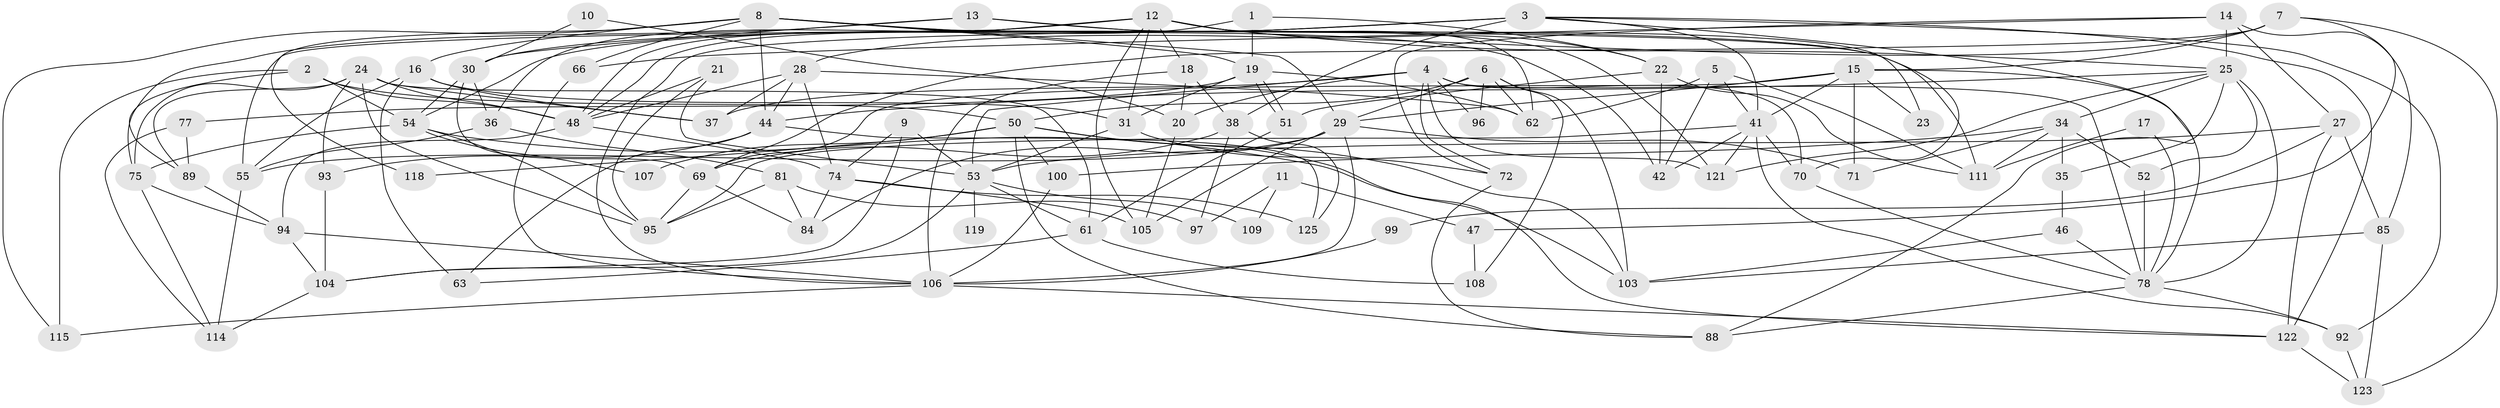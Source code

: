 // original degree distribution, {3: 0.2698412698412698, 5: 0.16666666666666666, 4: 0.29365079365079366, 2: 0.1349206349206349, 9: 0.015873015873015872, 6: 0.07936507936507936, 7: 0.023809523809523808, 8: 0.015873015873015872}
// Generated by graph-tools (version 1.1) at 2025/11/02/27/25 16:11:20]
// undirected, 88 vertices, 207 edges
graph export_dot {
graph [start="1"]
  node [color=gray90,style=filled];
  1;
  2;
  3 [super="+43"];
  4 [super="+67"];
  5;
  6 [super="+40"];
  7 [super="+120"];
  8 [super="+73"];
  9 [super="+39"];
  10;
  11;
  12 [super="+98"];
  13 [super="+56"];
  14;
  15 [super="+83"];
  16 [super="+60"];
  17;
  18;
  19 [super="+102"];
  20;
  21;
  22 [super="+26"];
  23;
  24 [super="+112"];
  25 [super="+59"];
  27 [super="+124"];
  28;
  29 [super="+49"];
  30 [super="+33"];
  31 [super="+32"];
  34 [super="+58"];
  35;
  36 [super="+65"];
  37;
  38;
  41 [super="+57"];
  42 [super="+80"];
  44 [super="+45"];
  46;
  47;
  48 [super="+64"];
  50 [super="+87"];
  51;
  52;
  53 [super="+86"];
  54 [super="+79"];
  55 [super="+101"];
  61 [super="+113"];
  62 [super="+68"];
  63;
  66;
  69 [super="+90"];
  70 [super="+91"];
  71;
  72;
  74 [super="+76"];
  75;
  77 [super="+82"];
  78 [super="+116"];
  81;
  84;
  85;
  88;
  89;
  92 [super="+110"];
  93;
  94;
  95 [super="+126"];
  96;
  97;
  99;
  100;
  103;
  104;
  105;
  106 [super="+117"];
  107;
  108;
  109;
  111;
  114;
  115;
  118;
  119;
  121;
  122;
  123;
  125;
  1 -- 19;
  1 -- 48;
  1 -- 22;
  2 -- 48;
  2 -- 89;
  2 -- 115;
  2 -- 50;
  2 -- 54;
  3 -- 122;
  3 -- 38;
  3 -- 88;
  3 -- 106;
  3 -- 92;
  3 -- 30;
  3 -- 54;
  3 -- 41;
  4 -- 37;
  4 -- 20;
  4 -- 96;
  4 -- 53;
  4 -- 72;
  4 -- 121;
  4 -- 78;
  4 -- 70;
  5 -- 41;
  5 -- 111;
  5 -- 42;
  5 -- 62;
  6 -- 103;
  6 -- 29;
  6 -- 96;
  6 -- 50;
  6 -- 108;
  6 -- 62;
  7 -- 28;
  7 -- 69;
  7 -- 123;
  7 -- 15;
  7 -- 47;
  8 -- 111;
  8 -- 19;
  8 -- 16;
  8 -- 66;
  8 -- 115;
  8 -- 118;
  8 -- 42;
  8 -- 44;
  8 -- 29;
  9 -- 74;
  9 -- 104;
  9 -- 53;
  10 -- 20;
  10 -- 30;
  11 -- 97;
  11 -- 47;
  11 -- 109;
  12 -- 18;
  12 -- 23;
  12 -- 36;
  12 -- 62;
  12 -- 105;
  12 -- 25;
  12 -- 55;
  12 -- 48;
  12 -- 22;
  12 -- 31;
  13 -- 121;
  13 -- 30;
  13 -- 70;
  13 -- 75;
  14 -- 25;
  14 -- 85;
  14 -- 27 [weight=2];
  14 -- 66;
  14 -- 72;
  15 -- 41;
  15 -- 23;
  15 -- 71;
  15 -- 29;
  15 -- 69;
  15 -- 78;
  16 -- 37;
  16 -- 31;
  16 -- 63;
  16 -- 55;
  17 -- 111;
  17 -- 78;
  18 -- 38;
  18 -- 20;
  18 -- 106;
  19 -- 51;
  19 -- 51;
  19 -- 77;
  19 -- 31;
  19 -- 62;
  20 -- 105;
  21 -- 53;
  21 -- 48;
  21 -- 95;
  22 -- 111;
  22 -- 51;
  22 -- 42;
  24 -- 89;
  24 -- 48;
  24 -- 61;
  24 -- 93;
  24 -- 95;
  24 -- 75;
  24 -- 37;
  25 -- 121;
  25 -- 52;
  25 -- 78;
  25 -- 34;
  25 -- 35;
  25 -- 44;
  27 -- 122;
  27 -- 53;
  27 -- 99;
  27 -- 85;
  28 -- 74;
  28 -- 48;
  28 -- 37;
  28 -- 44;
  28 -- 62;
  29 -- 71;
  29 -- 105;
  29 -- 84;
  29 -- 55;
  29 -- 106;
  30 -- 54;
  30 -- 69;
  30 -- 36;
  31 -- 53;
  31 -- 72;
  34 -- 52;
  34 -- 35;
  34 -- 111;
  34 -- 100;
  34 -- 71;
  35 -- 46;
  36 -- 81;
  36 -- 55;
  38 -- 125;
  38 -- 97;
  38 -- 69;
  41 -- 42;
  41 -- 95;
  41 -- 121;
  41 -- 70;
  41 -- 92;
  44 -- 63;
  44 -- 93;
  44 -- 125;
  46 -- 78;
  46 -- 103;
  47 -- 108;
  48 -- 74;
  48 -- 94;
  50 -- 88;
  50 -- 122;
  50 -- 100;
  50 -- 103;
  50 -- 107;
  50 -- 118;
  51 -- 61;
  52 -- 78;
  53 -- 104;
  53 -- 109;
  53 -- 119 [weight=2];
  53 -- 61;
  54 -- 103;
  54 -- 75;
  54 -- 107;
  54 -- 95;
  55 -- 114;
  61 -- 108;
  61 -- 63;
  66 -- 106;
  69 -- 84;
  69 -- 95;
  70 -- 78;
  72 -- 88;
  74 -- 84;
  74 -- 125;
  74 -- 105;
  75 -- 94;
  75 -- 114;
  77 -- 89;
  77 -- 114;
  78 -- 88;
  78 -- 92;
  81 -- 95;
  81 -- 84;
  81 -- 97;
  85 -- 123;
  85 -- 103;
  89 -- 94;
  92 -- 123;
  93 -- 104;
  94 -- 106;
  94 -- 104;
  99 -- 106;
  100 -- 106;
  104 -- 114;
  106 -- 115;
  106 -- 122;
  122 -- 123;
}

